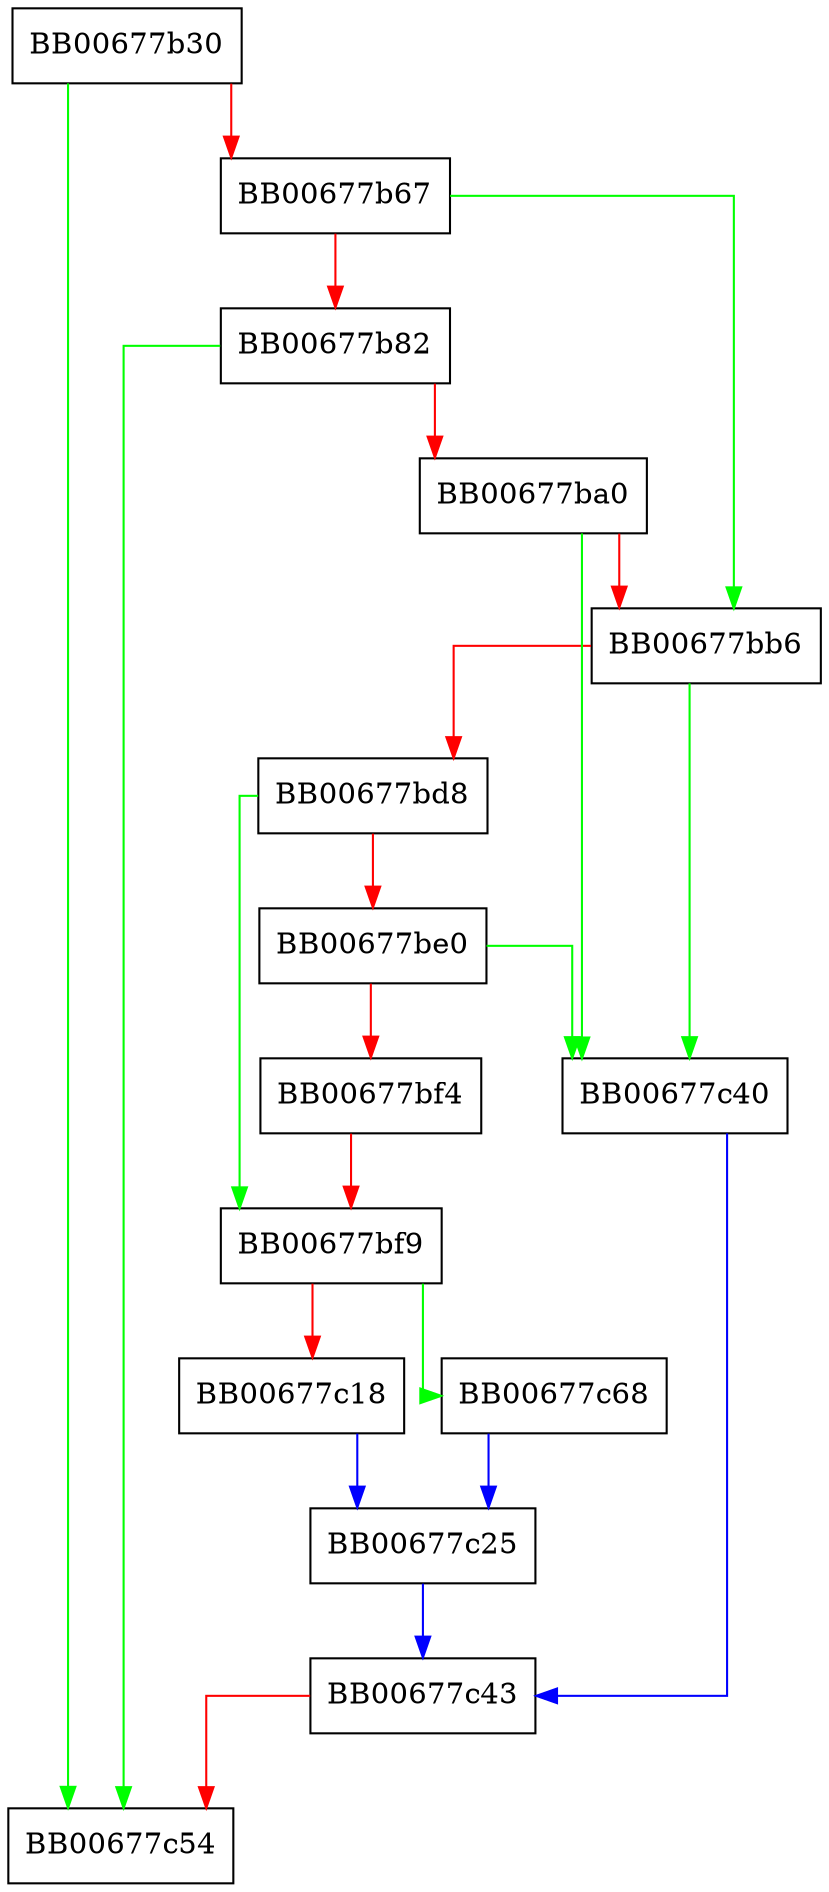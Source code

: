 digraph X509_REQ_add_extensions {
  node [shape="box"];
  graph [splines=ortho];
  BB00677b30 -> BB00677c54 [color="green"];
  BB00677b30 -> BB00677b67 [color="red"];
  BB00677b67 -> BB00677bb6 [color="green"];
  BB00677b67 -> BB00677b82 [color="red"];
  BB00677b82 -> BB00677c54 [color="green"];
  BB00677b82 -> BB00677ba0 [color="red"];
  BB00677ba0 -> BB00677c40 [color="green"];
  BB00677ba0 -> BB00677bb6 [color="red"];
  BB00677bb6 -> BB00677c40 [color="green"];
  BB00677bb6 -> BB00677bd8 [color="red"];
  BB00677bd8 -> BB00677bf9 [color="green"];
  BB00677bd8 -> BB00677be0 [color="red"];
  BB00677be0 -> BB00677c40 [color="green"];
  BB00677be0 -> BB00677bf4 [color="red"];
  BB00677bf4 -> BB00677bf9 [color="red"];
  BB00677bf9 -> BB00677c68 [color="green"];
  BB00677bf9 -> BB00677c18 [color="red"];
  BB00677c18 -> BB00677c25 [color="blue"];
  BB00677c25 -> BB00677c43 [color="blue"];
  BB00677c40 -> BB00677c43 [color="blue"];
  BB00677c43 -> BB00677c54 [color="red"];
  BB00677c68 -> BB00677c25 [color="blue"];
}